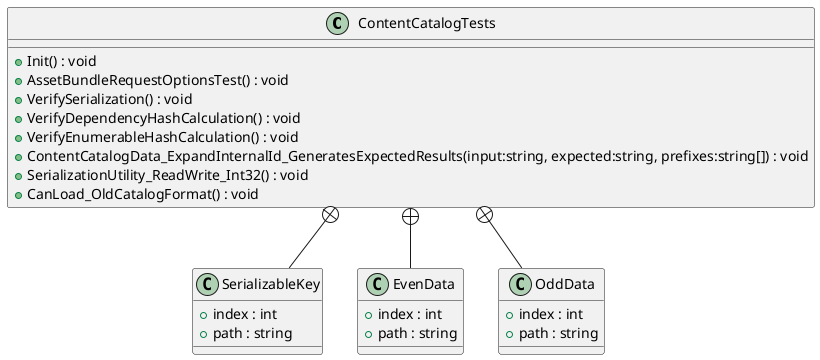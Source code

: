 @startuml
class ContentCatalogTests {
    + Init() : void
    + AssetBundleRequestOptionsTest() : void
    + VerifySerialization() : void
    + VerifyDependencyHashCalculation() : void
    + VerifyEnumerableHashCalculation() : void
    + ContentCatalogData_ExpandInternalId_GeneratesExpectedResults(input:string, expected:string, prefixes:string[]) : void
    + SerializationUtility_ReadWrite_Int32() : void
    + CanLoad_OldCatalogFormat() : void
}
class SerializableKey {
    + index : int
    + path : string
}
class EvenData {
    + index : int
    + path : string
}
class OddData {
    + index : int
    + path : string
}
ContentCatalogTests +-- SerializableKey
ContentCatalogTests +-- EvenData
ContentCatalogTests +-- OddData
@enduml
